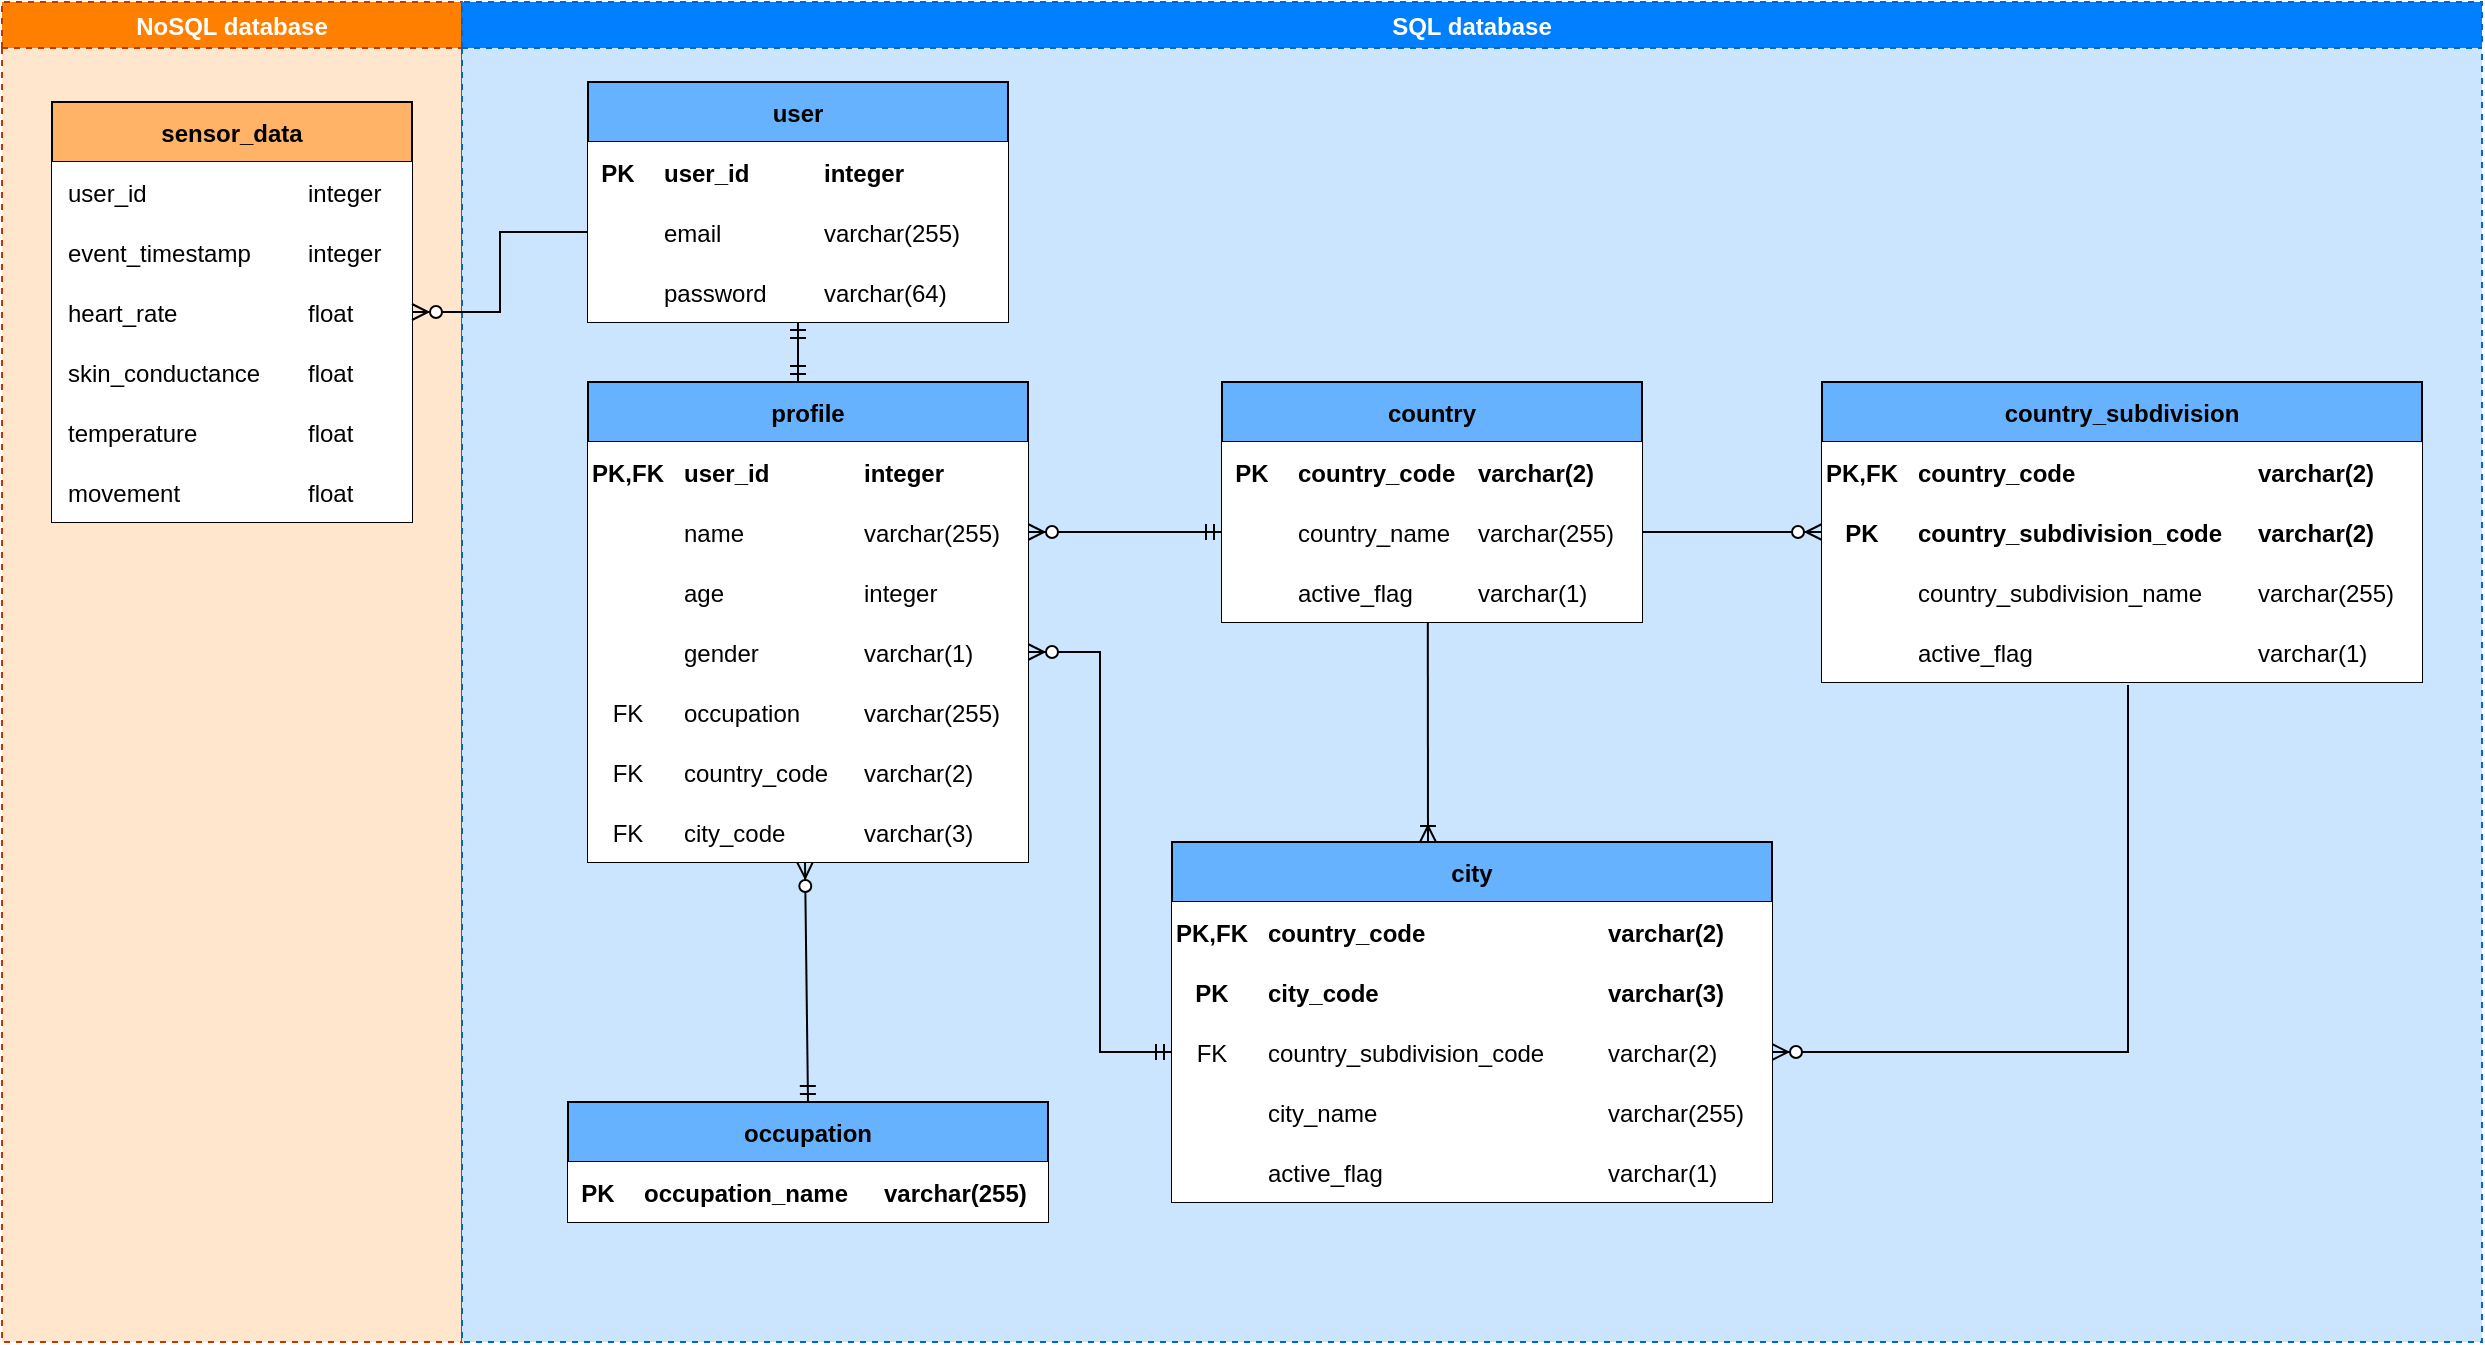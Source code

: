 <mxfile version="15.8.7" type="gitlab">
  <diagram name="Page-1" id="52a04d89-c75d-2922-d76d-85b35f80e030">
    <mxGraphModel dx="1422" dy="794" grid="1" gridSize="10" guides="1" tooltips="1" connect="1" arrows="1" fold="1" page="1" pageScale="1" pageWidth="850" pageHeight="1100" background="none" math="0" shadow="0">
      <root>
        <mxCell id="0" />
        <mxCell id="1" parent="0" />
        <mxCell id="zCF4mZbvVpgICroJBNLq-11" value="NoSQL database" style="swimlane;dashed=1;fillColor=#FF8000;strokeColor=#C73500;fontColor=#FFFFFF;swimlaneFillColor=#FFE6CC;" parent="1" vertex="1">
          <mxGeometry y="140" width="230" height="670" as="geometry" />
        </mxCell>
        <mxCell id="HrSP6_d24kt28pVaKXz0-119" value="sensor_data" style="shape=table;startSize=30;container=1;collapsible=1;childLayout=tableLayout;fixedRows=1;rowLines=0;fontStyle=1;align=center;resizeLast=1;fillColor=#FFB366;" parent="zCF4mZbvVpgICroJBNLq-11" vertex="1">
          <mxGeometry x="25" y="50" width="180" height="210" as="geometry" />
        </mxCell>
        <mxCell id="HrSP6_d24kt28pVaKXz0-144" style="shape=partialRectangle;collapsible=0;dropTarget=0;pointerEvents=0;fillColor=none;top=0;left=0;bottom=0;right=0;points=[[0,0.5],[1,0.5]];portConstraint=eastwest;" parent="HrSP6_d24kt28pVaKXz0-119" vertex="1">
          <mxGeometry y="30" width="180" height="30" as="geometry" />
        </mxCell>
        <mxCell id="HrSP6_d24kt28pVaKXz0-145" value="user_id" style="shape=partialRectangle;connectable=0;fillColor=default;top=0;left=0;bottom=0;right=0;align=left;spacingLeft=6;overflow=hidden;" parent="HrSP6_d24kt28pVaKXz0-144" vertex="1">
          <mxGeometry width="120" height="30" as="geometry">
            <mxRectangle width="120" height="30" as="alternateBounds" />
          </mxGeometry>
        </mxCell>
        <mxCell id="HrSP6_d24kt28pVaKXz0-146" value="integer" style="shape=partialRectangle;connectable=0;fillColor=default;top=0;left=0;bottom=0;right=0;align=left;spacingLeft=6;overflow=hidden;" parent="HrSP6_d24kt28pVaKXz0-144" vertex="1">
          <mxGeometry x="120" width="60" height="30" as="geometry">
            <mxRectangle width="60" height="30" as="alternateBounds" />
          </mxGeometry>
        </mxCell>
        <mxCell id="HrSP6_d24kt28pVaKXz0-124" value="" style="shape=partialRectangle;collapsible=0;dropTarget=0;pointerEvents=0;fillColor=none;top=0;left=0;bottom=0;right=0;points=[[0,0.5],[1,0.5]];portConstraint=eastwest;" parent="HrSP6_d24kt28pVaKXz0-119" vertex="1">
          <mxGeometry y="60" width="180" height="30" as="geometry" />
        </mxCell>
        <mxCell id="HrSP6_d24kt28pVaKXz0-126" value="event_timestamp" style="shape=partialRectangle;connectable=0;fillColor=default;top=0;left=0;bottom=0;right=0;align=left;spacingLeft=6;overflow=hidden;" parent="HrSP6_d24kt28pVaKXz0-124" vertex="1">
          <mxGeometry width="120" height="30" as="geometry">
            <mxRectangle width="120" height="30" as="alternateBounds" />
          </mxGeometry>
        </mxCell>
        <mxCell id="HrSP6_d24kt28pVaKXz0-127" value="integer" style="shape=partialRectangle;connectable=0;fillColor=default;top=0;left=0;bottom=0;right=0;align=left;spacingLeft=6;overflow=hidden;" parent="HrSP6_d24kt28pVaKXz0-124" vertex="1">
          <mxGeometry x="120" width="60" height="30" as="geometry">
            <mxRectangle width="60" height="30" as="alternateBounds" />
          </mxGeometry>
        </mxCell>
        <mxCell id="HrSP6_d24kt28pVaKXz0-128" value="" style="shape=partialRectangle;collapsible=0;dropTarget=0;pointerEvents=0;fillColor=none;top=0;left=0;bottom=0;right=0;points=[[0,0.5],[1,0.5]];portConstraint=eastwest;" parent="HrSP6_d24kt28pVaKXz0-119" vertex="1">
          <mxGeometry y="90" width="180" height="30" as="geometry" />
        </mxCell>
        <mxCell id="HrSP6_d24kt28pVaKXz0-130" value="heart_rate" style="shape=partialRectangle;connectable=0;fillColor=default;top=0;left=0;bottom=0;right=0;align=left;spacingLeft=6;overflow=hidden;" parent="HrSP6_d24kt28pVaKXz0-128" vertex="1">
          <mxGeometry width="120" height="30" as="geometry">
            <mxRectangle width="120" height="30" as="alternateBounds" />
          </mxGeometry>
        </mxCell>
        <mxCell id="HrSP6_d24kt28pVaKXz0-131" value="float" style="shape=partialRectangle;connectable=0;fillColor=default;top=0;left=0;bottom=0;right=0;align=left;spacingLeft=6;overflow=hidden;" parent="HrSP6_d24kt28pVaKXz0-128" vertex="1">
          <mxGeometry x="120" width="60" height="30" as="geometry">
            <mxRectangle width="60" height="30" as="alternateBounds" />
          </mxGeometry>
        </mxCell>
        <mxCell id="HrSP6_d24kt28pVaKXz0-141" style="shape=partialRectangle;collapsible=0;dropTarget=0;pointerEvents=0;fillColor=none;top=0;left=0;bottom=0;right=0;points=[[0,0.5],[1,0.5]];portConstraint=eastwest;" parent="HrSP6_d24kt28pVaKXz0-119" vertex="1">
          <mxGeometry y="120" width="180" height="30" as="geometry" />
        </mxCell>
        <mxCell id="HrSP6_d24kt28pVaKXz0-142" value="skin_conductance" style="shape=partialRectangle;connectable=0;fillColor=default;top=0;left=0;bottom=0;right=0;align=left;spacingLeft=6;overflow=hidden;" parent="HrSP6_d24kt28pVaKXz0-141" vertex="1">
          <mxGeometry width="120" height="30" as="geometry">
            <mxRectangle width="120" height="30" as="alternateBounds" />
          </mxGeometry>
        </mxCell>
        <mxCell id="HrSP6_d24kt28pVaKXz0-143" value="float" style="shape=partialRectangle;connectable=0;fillColor=default;top=0;left=0;bottom=0;right=0;align=left;spacingLeft=6;overflow=hidden;" parent="HrSP6_d24kt28pVaKXz0-141" vertex="1">
          <mxGeometry x="120" width="60" height="30" as="geometry">
            <mxRectangle width="60" height="30" as="alternateBounds" />
          </mxGeometry>
        </mxCell>
        <mxCell id="HrSP6_d24kt28pVaKXz0-138" style="shape=partialRectangle;collapsible=0;dropTarget=0;pointerEvents=0;fillColor=none;top=0;left=0;bottom=0;right=0;points=[[0,0.5],[1,0.5]];portConstraint=eastwest;" parent="HrSP6_d24kt28pVaKXz0-119" vertex="1">
          <mxGeometry y="150" width="180" height="30" as="geometry" />
        </mxCell>
        <mxCell id="HrSP6_d24kt28pVaKXz0-139" value="temperature" style="shape=partialRectangle;connectable=0;fillColor=default;top=0;left=0;bottom=0;right=0;align=left;spacingLeft=6;overflow=hidden;" parent="HrSP6_d24kt28pVaKXz0-138" vertex="1">
          <mxGeometry width="120" height="30" as="geometry">
            <mxRectangle width="120" height="30" as="alternateBounds" />
          </mxGeometry>
        </mxCell>
        <mxCell id="HrSP6_d24kt28pVaKXz0-140" value="float" style="shape=partialRectangle;connectable=0;fillColor=default;top=0;left=0;bottom=0;right=0;align=left;spacingLeft=6;overflow=hidden;" parent="HrSP6_d24kt28pVaKXz0-138" vertex="1">
          <mxGeometry x="120" width="60" height="30" as="geometry">
            <mxRectangle width="60" height="30" as="alternateBounds" />
          </mxGeometry>
        </mxCell>
        <mxCell id="HrSP6_d24kt28pVaKXz0-135" style="shape=partialRectangle;collapsible=0;dropTarget=0;pointerEvents=0;fillColor=none;top=0;left=0;bottom=0;right=0;points=[[0,0.5],[1,0.5]];portConstraint=eastwest;" parent="HrSP6_d24kt28pVaKXz0-119" vertex="1">
          <mxGeometry y="180" width="180" height="30" as="geometry" />
        </mxCell>
        <mxCell id="HrSP6_d24kt28pVaKXz0-136" value="movement" style="shape=partialRectangle;connectable=0;fillColor=default;top=0;left=0;bottom=0;right=0;align=left;spacingLeft=6;overflow=hidden;" parent="HrSP6_d24kt28pVaKXz0-135" vertex="1">
          <mxGeometry width="120" height="30" as="geometry">
            <mxRectangle width="120" height="30" as="alternateBounds" />
          </mxGeometry>
        </mxCell>
        <mxCell id="HrSP6_d24kt28pVaKXz0-137" value="float" style="shape=partialRectangle;connectable=0;fillColor=default;top=0;left=0;bottom=0;right=0;align=left;spacingLeft=6;overflow=hidden;" parent="HrSP6_d24kt28pVaKXz0-135" vertex="1">
          <mxGeometry x="120" width="60" height="30" as="geometry">
            <mxRectangle width="60" height="30" as="alternateBounds" />
          </mxGeometry>
        </mxCell>
        <mxCell id="zCF4mZbvVpgICroJBNLq-12" value="SQL database" style="swimlane;dashed=1;fillColor=#007FFF;fontColor=#ffffff;strokeColor=#0066CC;swimlaneFillColor=#CCE5FF;" parent="1" vertex="1">
          <mxGeometry x="230" y="140" width="1010" height="670" as="geometry" />
        </mxCell>
        <mxCell id="zCF4mZbvVpgICroJBNLq-23" value="está em" style="text;html=1;strokeColor=none;fillColor=none;align=center;verticalAlign=middle;whiteSpace=wrap;rounded=0;" parent="zCF4mZbvVpgICroJBNLq-12" vertex="1">
          <mxGeometry x="198" y="204" width="60" height="30" as="geometry" />
        </mxCell>
        <mxCell id="o_x0VkYriimlhZ0wNBBL-13" value="" style="fontSize=12;html=1;endArrow=ERoneToMany;rounded=0;exitX=0.49;exitY=1;exitDx=0;exitDy=0;exitPerimeter=0;" parent="zCF4mZbvVpgICroJBNLq-12" source="HrSP6_d24kt28pVaKXz0-64" edge="1">
          <mxGeometry width="100" height="100" relative="1" as="geometry">
            <mxPoint x="460" y="297.5" as="sourcePoint" />
            <mxPoint x="483" y="420" as="targetPoint" />
          </mxGeometry>
        </mxCell>
        <mxCell id="o_x0VkYriimlhZ0wNBBL-14" value="" style="fontSize=12;html=1;endArrow=ERzeroToMany;endFill=1;rounded=0;exitX=1;exitY=0.5;exitDx=0;exitDy=0;entryX=0;entryY=0.5;entryDx=0;entryDy=0;" parent="zCF4mZbvVpgICroJBNLq-12" source="HrSP6_d24kt28pVaKXz0-60" target="HrSP6_d24kt28pVaKXz0-81" edge="1">
          <mxGeometry width="100" height="100" relative="1" as="geometry">
            <mxPoint x="550" y="265" as="sourcePoint" />
            <mxPoint x="640" y="265" as="targetPoint" />
          </mxGeometry>
        </mxCell>
        <mxCell id="o_x0VkYriimlhZ0wNBBL-16" value="" style="edgeStyle=entityRelationEdgeStyle;fontSize=12;html=1;endArrow=ERzeroToMany;startArrow=ERmandOne;rounded=0;entryX=1;entryY=0.5;entryDx=0;entryDy=0;exitX=0;exitY=0.5;exitDx=0;exitDy=0;" parent="zCF4mZbvVpgICroJBNLq-12" source="HrSP6_d24kt28pVaKXz0-60" target="HrSP6_d24kt28pVaKXz0-31" edge="1">
          <mxGeometry width="100" height="100" relative="1" as="geometry">
            <mxPoint x="370" y="265" as="sourcePoint" />
            <mxPoint x="258" y="265" as="targetPoint" />
          </mxGeometry>
        </mxCell>
        <mxCell id="o_x0VkYriimlhZ0wNBBL-17" value="" style="edgeStyle=orthogonalEdgeStyle;fontSize=12;html=1;endArrow=ERzeroToMany;startArrow=ERmandOne;rounded=0;entryX=1;entryY=0.5;entryDx=0;entryDy=0;exitX=0;exitY=0.5;exitDx=0;exitDy=0;" parent="zCF4mZbvVpgICroJBNLq-12" source="HrSP6_d24kt28pVaKXz0-94" target="HrSP6_d24kt28pVaKXz0-39" edge="1">
          <mxGeometry width="100" height="100" relative="1" as="geometry">
            <mxPoint x="370" y="431.25" as="sourcePoint" />
            <mxPoint x="258" y="302.5" as="targetPoint" />
          </mxGeometry>
        </mxCell>
        <mxCell id="o_x0VkYriimlhZ0wNBBL-18" value="" style="fontSize=12;html=1;endArrow=ERzeroToMany;startArrow=ERmandOne;rounded=0;exitX=0.5;exitY=0;exitDx=0;exitDy=0;" parent="zCF4mZbvVpgICroJBNLq-12" source="HrSP6_d24kt28pVaKXz0-106" edge="1">
          <mxGeometry width="100" height="100" relative="1" as="geometry">
            <mxPoint x="174.5" y="540" as="sourcePoint" />
            <mxPoint x="171.5" y="430" as="targetPoint" />
          </mxGeometry>
        </mxCell>
        <mxCell id="o_x0VkYriimlhZ0wNBBL-19" value="" style="fontSize=12;html=1;endArrow=ERmandOne;startArrow=ERmandOne;rounded=0;entryX=0.5;entryY=1;entryDx=0;entryDy=0;exitX=0.5;exitY=0;exitDx=0;exitDy=0;" parent="zCF4mZbvVpgICroJBNLq-12" target="HrSP6_d24kt28pVaKXz0-9" edge="1">
          <mxGeometry width="100" height="100" relative="1" as="geometry">
            <mxPoint x="168" y="190" as="sourcePoint" />
            <mxPoint x="168" y="140" as="targetPoint" />
          </mxGeometry>
        </mxCell>
        <mxCell id="o_x0VkYriimlhZ0wNBBL-21" value="" style="edgeStyle=orthogonalEdgeStyle;fontSize=12;html=1;endArrow=ERzeroToMany;endFill=1;rounded=0;exitX=0.51;exitY=1.05;exitDx=0;exitDy=0;exitPerimeter=0;entryX=1;entryY=0.5;entryDx=0;entryDy=0;" parent="zCF4mZbvVpgICroJBNLq-12" source="HrSP6_d24kt28pVaKXz0-77" target="HrSP6_d24kt28pVaKXz0-94" edge="1">
          <mxGeometry width="100" height="100" relative="1" as="geometry">
            <mxPoint x="730" y="305" as="sourcePoint" />
            <mxPoint x="700" y="610" as="targetPoint" />
            <Array as="points">
              <mxPoint x="833" y="525" />
            </Array>
          </mxGeometry>
        </mxCell>
        <mxCell id="HrSP6_d24kt28pVaKXz0-9" value="user" style="shape=table;startSize=30;container=1;collapsible=1;childLayout=tableLayout;fixedRows=1;rowLines=0;fontStyle=1;align=center;resizeLast=1;fillColor=#66B2FF;" parent="zCF4mZbvVpgICroJBNLq-12" vertex="1">
          <mxGeometry x="63" y="40" width="210" height="120" as="geometry" />
        </mxCell>
        <mxCell id="HrSP6_d24kt28pVaKXz0-10" value="" style="shape=partialRectangle;collapsible=0;dropTarget=0;pointerEvents=0;fillColor=none;top=0;left=0;bottom=1;right=0;points=[[0,0.5],[1,0.5]];portConstraint=eastwest;" parent="HrSP6_d24kt28pVaKXz0-9" vertex="1">
          <mxGeometry y="30" width="210" height="30" as="geometry" />
        </mxCell>
        <mxCell id="HrSP6_d24kt28pVaKXz0-11" value="PK" style="shape=partialRectangle;connectable=0;fillColor=default;top=0;left=0;bottom=0;right=0;fontStyle=1;overflow=hidden;" parent="HrSP6_d24kt28pVaKXz0-10" vertex="1">
          <mxGeometry width="30" height="30" as="geometry">
            <mxRectangle width="30" height="30" as="alternateBounds" />
          </mxGeometry>
        </mxCell>
        <mxCell id="HrSP6_d24kt28pVaKXz0-12" value="user_id" style="shape=partialRectangle;connectable=0;fillColor=default;top=0;left=0;bottom=0;right=0;align=left;spacingLeft=6;fontStyle=1;overflow=hidden;" parent="HrSP6_d24kt28pVaKXz0-10" vertex="1">
          <mxGeometry x="30" width="80" height="30" as="geometry">
            <mxRectangle width="80" height="30" as="alternateBounds" />
          </mxGeometry>
        </mxCell>
        <mxCell id="HrSP6_d24kt28pVaKXz0-22" value="integer" style="shape=partialRectangle;connectable=0;fillColor=default;top=0;left=0;bottom=0;right=0;align=left;spacingLeft=6;fontStyle=1;overflow=hidden;" parent="HrSP6_d24kt28pVaKXz0-10" vertex="1">
          <mxGeometry x="110" width="100" height="30" as="geometry">
            <mxRectangle width="100" height="30" as="alternateBounds" />
          </mxGeometry>
        </mxCell>
        <mxCell id="HrSP6_d24kt28pVaKXz0-13" value="" style="shape=partialRectangle;collapsible=0;dropTarget=0;pointerEvents=0;fillColor=none;top=0;left=0;bottom=0;right=0;points=[[0,0.5],[1,0.5]];portConstraint=eastwest;" parent="HrSP6_d24kt28pVaKXz0-9" vertex="1">
          <mxGeometry y="60" width="210" height="30" as="geometry" />
        </mxCell>
        <mxCell id="HrSP6_d24kt28pVaKXz0-14" value="" style="shape=partialRectangle;connectable=0;fillColor=default;top=0;left=0;bottom=0;right=0;editable=1;overflow=hidden;" parent="HrSP6_d24kt28pVaKXz0-13" vertex="1">
          <mxGeometry width="30" height="30" as="geometry">
            <mxRectangle width="30" height="30" as="alternateBounds" />
          </mxGeometry>
        </mxCell>
        <mxCell id="HrSP6_d24kt28pVaKXz0-15" value="email" style="shape=partialRectangle;connectable=0;fillColor=default;top=0;left=0;bottom=0;right=0;align=left;spacingLeft=6;overflow=hidden;" parent="HrSP6_d24kt28pVaKXz0-13" vertex="1">
          <mxGeometry x="30" width="80" height="30" as="geometry">
            <mxRectangle width="80" height="30" as="alternateBounds" />
          </mxGeometry>
        </mxCell>
        <mxCell id="HrSP6_d24kt28pVaKXz0-23" value="varchar(255)" style="shape=partialRectangle;connectable=0;fillColor=default;top=0;left=0;bottom=0;right=0;align=left;spacingLeft=6;overflow=hidden;" parent="HrSP6_d24kt28pVaKXz0-13" vertex="1">
          <mxGeometry x="110" width="100" height="30" as="geometry">
            <mxRectangle width="100" height="30" as="alternateBounds" />
          </mxGeometry>
        </mxCell>
        <mxCell id="HrSP6_d24kt28pVaKXz0-16" value="" style="shape=partialRectangle;collapsible=0;dropTarget=0;pointerEvents=0;fillColor=none;top=0;left=0;bottom=0;right=0;points=[[0,0.5],[1,0.5]];portConstraint=eastwest;" parent="HrSP6_d24kt28pVaKXz0-9" vertex="1">
          <mxGeometry y="90" width="210" height="30" as="geometry" />
        </mxCell>
        <mxCell id="HrSP6_d24kt28pVaKXz0-17" value="" style="shape=partialRectangle;connectable=0;fillColor=default;top=0;left=0;bottom=0;right=0;editable=1;overflow=hidden;" parent="HrSP6_d24kt28pVaKXz0-16" vertex="1">
          <mxGeometry width="30" height="30" as="geometry">
            <mxRectangle width="30" height="30" as="alternateBounds" />
          </mxGeometry>
        </mxCell>
        <mxCell id="HrSP6_d24kt28pVaKXz0-18" value="password" style="shape=partialRectangle;connectable=0;fillColor=default;top=0;left=0;bottom=0;right=0;align=left;spacingLeft=6;overflow=hidden;" parent="HrSP6_d24kt28pVaKXz0-16" vertex="1">
          <mxGeometry x="30" width="80" height="30" as="geometry">
            <mxRectangle width="80" height="30" as="alternateBounds" />
          </mxGeometry>
        </mxCell>
        <mxCell id="HrSP6_d24kt28pVaKXz0-24" value="varchar(64)" style="shape=partialRectangle;connectable=0;fillColor=default;top=0;left=0;bottom=0;right=0;align=left;spacingLeft=6;overflow=hidden;" parent="HrSP6_d24kt28pVaKXz0-16" vertex="1">
          <mxGeometry x="110" width="100" height="30" as="geometry">
            <mxRectangle width="100" height="30" as="alternateBounds" />
          </mxGeometry>
        </mxCell>
        <mxCell id="HrSP6_d24kt28pVaKXz0-26" value="profile" style="shape=table;startSize=30;container=1;collapsible=1;childLayout=tableLayout;fixedRows=1;rowLines=0;fontStyle=1;align=center;resizeLast=1;fillColor=#66B2FF;" parent="zCF4mZbvVpgICroJBNLq-12" vertex="1">
          <mxGeometry x="63" y="190" width="220" height="240" as="geometry" />
        </mxCell>
        <mxCell id="HrSP6_d24kt28pVaKXz0-27" value="" style="shape=partialRectangle;collapsible=0;dropTarget=0;pointerEvents=0;fillColor=none;top=0;left=0;bottom=1;right=0;points=[[0,0.5],[1,0.5]];portConstraint=eastwest;" parent="HrSP6_d24kt28pVaKXz0-26" vertex="1">
          <mxGeometry y="30" width="220" height="30" as="geometry" />
        </mxCell>
        <mxCell id="HrSP6_d24kt28pVaKXz0-28" value="PK,FK" style="shape=partialRectangle;connectable=0;fillColor=default;top=0;left=0;bottom=0;right=0;fontStyle=1;overflow=hidden;" parent="HrSP6_d24kt28pVaKXz0-27" vertex="1">
          <mxGeometry width="40" height="30" as="geometry">
            <mxRectangle width="40" height="30" as="alternateBounds" />
          </mxGeometry>
        </mxCell>
        <mxCell id="HrSP6_d24kt28pVaKXz0-29" value="user_id" style="shape=partialRectangle;connectable=0;fillColor=default;top=0;left=0;bottom=0;right=0;align=left;spacingLeft=6;fontStyle=1;overflow=hidden;" parent="HrSP6_d24kt28pVaKXz0-27" vertex="1">
          <mxGeometry x="40" width="90" height="30" as="geometry">
            <mxRectangle width="90" height="30" as="alternateBounds" />
          </mxGeometry>
        </mxCell>
        <mxCell id="HrSP6_d24kt28pVaKXz0-30" value="integer" style="shape=partialRectangle;connectable=0;fillColor=default;top=0;left=0;bottom=0;right=0;align=left;spacingLeft=6;fontStyle=1;overflow=hidden;" parent="HrSP6_d24kt28pVaKXz0-27" vertex="1">
          <mxGeometry x="130" width="90" height="30" as="geometry">
            <mxRectangle width="90" height="30" as="alternateBounds" />
          </mxGeometry>
        </mxCell>
        <mxCell id="HrSP6_d24kt28pVaKXz0-31" value="" style="shape=partialRectangle;collapsible=0;dropTarget=0;pointerEvents=0;fillColor=none;top=0;left=0;bottom=0;right=0;points=[[0,0.5],[1,0.5]];portConstraint=eastwest;" parent="HrSP6_d24kt28pVaKXz0-26" vertex="1">
          <mxGeometry y="60" width="220" height="30" as="geometry" />
        </mxCell>
        <mxCell id="HrSP6_d24kt28pVaKXz0-32" value="" style="shape=partialRectangle;connectable=0;fillColor=default;top=0;left=0;bottom=0;right=0;editable=1;overflow=hidden;" parent="HrSP6_d24kt28pVaKXz0-31" vertex="1">
          <mxGeometry width="40" height="30" as="geometry">
            <mxRectangle width="40" height="30" as="alternateBounds" />
          </mxGeometry>
        </mxCell>
        <mxCell id="HrSP6_d24kt28pVaKXz0-33" value="name" style="shape=partialRectangle;connectable=0;fillColor=default;top=0;left=0;bottom=0;right=0;align=left;spacingLeft=6;overflow=hidden;" parent="HrSP6_d24kt28pVaKXz0-31" vertex="1">
          <mxGeometry x="40" width="90" height="30" as="geometry">
            <mxRectangle width="90" height="30" as="alternateBounds" />
          </mxGeometry>
        </mxCell>
        <mxCell id="HrSP6_d24kt28pVaKXz0-34" value="varchar(255)" style="shape=partialRectangle;connectable=0;fillColor=default;top=0;left=0;bottom=0;right=0;align=left;spacingLeft=6;overflow=hidden;" parent="HrSP6_d24kt28pVaKXz0-31" vertex="1">
          <mxGeometry x="130" width="90" height="30" as="geometry">
            <mxRectangle width="90" height="30" as="alternateBounds" />
          </mxGeometry>
        </mxCell>
        <mxCell id="HrSP6_d24kt28pVaKXz0-35" value="" style="shape=partialRectangle;collapsible=0;dropTarget=0;pointerEvents=0;fillColor=none;top=0;left=0;bottom=0;right=0;points=[[0,0.5],[1,0.5]];portConstraint=eastwest;" parent="HrSP6_d24kt28pVaKXz0-26" vertex="1">
          <mxGeometry y="90" width="220" height="30" as="geometry" />
        </mxCell>
        <mxCell id="HrSP6_d24kt28pVaKXz0-36" value="" style="shape=partialRectangle;connectable=0;fillColor=default;top=0;left=0;bottom=0;right=0;editable=1;overflow=hidden;" parent="HrSP6_d24kt28pVaKXz0-35" vertex="1">
          <mxGeometry width="40" height="30" as="geometry">
            <mxRectangle width="40" height="30" as="alternateBounds" />
          </mxGeometry>
        </mxCell>
        <mxCell id="HrSP6_d24kt28pVaKXz0-37" value="age" style="shape=partialRectangle;connectable=0;fillColor=default;top=0;left=0;bottom=0;right=0;align=left;spacingLeft=6;overflow=hidden;" parent="HrSP6_d24kt28pVaKXz0-35" vertex="1">
          <mxGeometry x="40" width="90" height="30" as="geometry">
            <mxRectangle width="90" height="30" as="alternateBounds" />
          </mxGeometry>
        </mxCell>
        <mxCell id="HrSP6_d24kt28pVaKXz0-38" value="integer" style="shape=partialRectangle;connectable=0;fillColor=default;top=0;left=0;bottom=0;right=0;align=left;spacingLeft=6;overflow=hidden;" parent="HrSP6_d24kt28pVaKXz0-35" vertex="1">
          <mxGeometry x="130" width="90" height="30" as="geometry">
            <mxRectangle width="90" height="30" as="alternateBounds" />
          </mxGeometry>
        </mxCell>
        <mxCell id="HrSP6_d24kt28pVaKXz0-39" style="shape=partialRectangle;collapsible=0;dropTarget=0;pointerEvents=0;fillColor=none;top=0;left=0;bottom=0;right=0;points=[[0,0.5],[1,0.5]];portConstraint=eastwest;" parent="HrSP6_d24kt28pVaKXz0-26" vertex="1">
          <mxGeometry y="120" width="220" height="30" as="geometry" />
        </mxCell>
        <mxCell id="HrSP6_d24kt28pVaKXz0-40" value="" style="shape=partialRectangle;connectable=0;fillColor=default;top=0;left=0;bottom=0;right=0;editable=1;overflow=hidden;" parent="HrSP6_d24kt28pVaKXz0-39" vertex="1">
          <mxGeometry width="40" height="30" as="geometry">
            <mxRectangle width="40" height="30" as="alternateBounds" />
          </mxGeometry>
        </mxCell>
        <mxCell id="HrSP6_d24kt28pVaKXz0-41" value="gender" style="shape=partialRectangle;connectable=0;fillColor=default;top=0;left=0;bottom=0;right=0;align=left;spacingLeft=6;overflow=hidden;" parent="HrSP6_d24kt28pVaKXz0-39" vertex="1">
          <mxGeometry x="40" width="90" height="30" as="geometry">
            <mxRectangle width="90" height="30" as="alternateBounds" />
          </mxGeometry>
        </mxCell>
        <mxCell id="HrSP6_d24kt28pVaKXz0-42" value="varchar(1)" style="shape=partialRectangle;connectable=0;fillColor=default;top=0;left=0;bottom=0;right=0;align=left;spacingLeft=6;overflow=hidden;" parent="HrSP6_d24kt28pVaKXz0-39" vertex="1">
          <mxGeometry x="130" width="90" height="30" as="geometry">
            <mxRectangle width="90" height="30" as="alternateBounds" />
          </mxGeometry>
        </mxCell>
        <mxCell id="HrSP6_d24kt28pVaKXz0-43" style="shape=partialRectangle;collapsible=0;dropTarget=0;pointerEvents=0;fillColor=none;top=0;left=0;bottom=0;right=0;points=[[0,0.5],[1,0.5]];portConstraint=eastwest;" parent="HrSP6_d24kt28pVaKXz0-26" vertex="1">
          <mxGeometry y="150" width="220" height="30" as="geometry" />
        </mxCell>
        <mxCell id="HrSP6_d24kt28pVaKXz0-44" value="FK" style="shape=partialRectangle;connectable=0;fillColor=default;top=0;left=0;bottom=0;right=0;editable=1;overflow=hidden;" parent="HrSP6_d24kt28pVaKXz0-43" vertex="1">
          <mxGeometry width="40" height="30" as="geometry">
            <mxRectangle width="40" height="30" as="alternateBounds" />
          </mxGeometry>
        </mxCell>
        <mxCell id="HrSP6_d24kt28pVaKXz0-45" value="occupation    " style="shape=partialRectangle;connectable=0;fillColor=default;top=0;left=0;bottom=0;right=0;align=left;spacingLeft=6;overflow=hidden;" parent="HrSP6_d24kt28pVaKXz0-43" vertex="1">
          <mxGeometry x="40" width="90" height="30" as="geometry">
            <mxRectangle width="90" height="30" as="alternateBounds" />
          </mxGeometry>
        </mxCell>
        <mxCell id="HrSP6_d24kt28pVaKXz0-46" value="varchar(255)" style="shape=partialRectangle;connectable=0;fillColor=default;top=0;left=0;bottom=0;right=0;align=left;spacingLeft=6;overflow=hidden;" parent="HrSP6_d24kt28pVaKXz0-43" vertex="1">
          <mxGeometry x="130" width="90" height="30" as="geometry">
            <mxRectangle width="90" height="30" as="alternateBounds" />
          </mxGeometry>
        </mxCell>
        <mxCell id="HrSP6_d24kt28pVaKXz0-47" style="shape=partialRectangle;collapsible=0;dropTarget=0;pointerEvents=0;fillColor=none;top=0;left=0;bottom=0;right=0;points=[[0,0.5],[1,0.5]];portConstraint=eastwest;" parent="HrSP6_d24kt28pVaKXz0-26" vertex="1">
          <mxGeometry y="180" width="220" height="30" as="geometry" />
        </mxCell>
        <mxCell id="HrSP6_d24kt28pVaKXz0-48" value="FK" style="shape=partialRectangle;connectable=0;fillColor=default;top=0;left=0;bottom=0;right=0;editable=1;overflow=hidden;" parent="HrSP6_d24kt28pVaKXz0-47" vertex="1">
          <mxGeometry width="40" height="30" as="geometry">
            <mxRectangle width="40" height="30" as="alternateBounds" />
          </mxGeometry>
        </mxCell>
        <mxCell id="HrSP6_d24kt28pVaKXz0-49" value="country_code" style="shape=partialRectangle;connectable=0;fillColor=default;top=0;left=0;bottom=0;right=0;align=left;spacingLeft=6;overflow=hidden;" parent="HrSP6_d24kt28pVaKXz0-47" vertex="1">
          <mxGeometry x="40" width="90" height="30" as="geometry">
            <mxRectangle width="90" height="30" as="alternateBounds" />
          </mxGeometry>
        </mxCell>
        <mxCell id="HrSP6_d24kt28pVaKXz0-50" value="varchar(2)" style="shape=partialRectangle;connectable=0;fillColor=default;top=0;left=0;bottom=0;right=0;align=left;spacingLeft=6;overflow=hidden;" parent="HrSP6_d24kt28pVaKXz0-47" vertex="1">
          <mxGeometry x="130" width="90" height="30" as="geometry">
            <mxRectangle width="90" height="30" as="alternateBounds" />
          </mxGeometry>
        </mxCell>
        <mxCell id="HrSP6_d24kt28pVaKXz0-51" style="shape=partialRectangle;collapsible=0;dropTarget=0;pointerEvents=0;fillColor=none;top=0;left=0;bottom=0;right=0;points=[[0,0.5],[1,0.5]];portConstraint=eastwest;" parent="HrSP6_d24kt28pVaKXz0-26" vertex="1">
          <mxGeometry y="210" width="220" height="30" as="geometry" />
        </mxCell>
        <mxCell id="HrSP6_d24kt28pVaKXz0-52" value="FK" style="shape=partialRectangle;connectable=0;fillColor=default;top=0;left=0;bottom=0;right=0;editable=1;overflow=hidden;" parent="HrSP6_d24kt28pVaKXz0-51" vertex="1">
          <mxGeometry width="40" height="30" as="geometry">
            <mxRectangle width="40" height="30" as="alternateBounds" />
          </mxGeometry>
        </mxCell>
        <mxCell id="HrSP6_d24kt28pVaKXz0-53" value="city_code" style="shape=partialRectangle;connectable=0;fillColor=default;top=0;left=0;bottom=0;right=0;align=left;spacingLeft=6;overflow=hidden;" parent="HrSP6_d24kt28pVaKXz0-51" vertex="1">
          <mxGeometry x="40" width="90" height="30" as="geometry">
            <mxRectangle width="90" height="30" as="alternateBounds" />
          </mxGeometry>
        </mxCell>
        <mxCell id="HrSP6_d24kt28pVaKXz0-54" value="varchar(3)" style="shape=partialRectangle;connectable=0;fillColor=default;top=0;left=0;bottom=0;right=0;align=left;spacingLeft=6;overflow=hidden;" parent="HrSP6_d24kt28pVaKXz0-51" vertex="1">
          <mxGeometry x="130" width="90" height="30" as="geometry">
            <mxRectangle width="90" height="30" as="alternateBounds" />
          </mxGeometry>
        </mxCell>
        <mxCell id="HrSP6_d24kt28pVaKXz0-55" value="country" style="shape=table;startSize=30;container=1;collapsible=1;childLayout=tableLayout;fixedRows=1;rowLines=0;fontStyle=1;align=center;resizeLast=1;fillColor=#66B2FF;" parent="zCF4mZbvVpgICroJBNLq-12" vertex="1">
          <mxGeometry x="380" y="190" width="210" height="120" as="geometry" />
        </mxCell>
        <mxCell id="HrSP6_d24kt28pVaKXz0-56" value="" style="shape=partialRectangle;collapsible=0;dropTarget=0;pointerEvents=0;fillColor=none;top=0;left=0;bottom=1;right=0;points=[[0,0.5],[1,0.5]];portConstraint=eastwest;" parent="HrSP6_d24kt28pVaKXz0-55" vertex="1">
          <mxGeometry y="30" width="210" height="30" as="geometry" />
        </mxCell>
        <mxCell id="HrSP6_d24kt28pVaKXz0-57" value="PK" style="shape=partialRectangle;connectable=0;fillColor=default;top=0;left=0;bottom=0;right=0;fontStyle=1;overflow=hidden;" parent="HrSP6_d24kt28pVaKXz0-56" vertex="1">
          <mxGeometry width="30" height="30" as="geometry">
            <mxRectangle width="30" height="30" as="alternateBounds" />
          </mxGeometry>
        </mxCell>
        <mxCell id="HrSP6_d24kt28pVaKXz0-58" value="country_code" style="shape=partialRectangle;connectable=0;fillColor=default;top=0;left=0;bottom=0;right=0;align=left;spacingLeft=6;fontStyle=1;overflow=hidden;" parent="HrSP6_d24kt28pVaKXz0-56" vertex="1">
          <mxGeometry x="30" width="90" height="30" as="geometry">
            <mxRectangle width="90" height="30" as="alternateBounds" />
          </mxGeometry>
        </mxCell>
        <mxCell id="HrSP6_d24kt28pVaKXz0-59" value="varchar(2)" style="shape=partialRectangle;connectable=0;fillColor=default;top=0;left=0;bottom=0;right=0;align=left;spacingLeft=6;fontStyle=1;overflow=hidden;" parent="HrSP6_d24kt28pVaKXz0-56" vertex="1">
          <mxGeometry x="120" width="90" height="30" as="geometry">
            <mxRectangle width="90" height="30" as="alternateBounds" />
          </mxGeometry>
        </mxCell>
        <mxCell id="HrSP6_d24kt28pVaKXz0-60" value="" style="shape=partialRectangle;collapsible=0;dropTarget=0;pointerEvents=0;fillColor=none;top=0;left=0;bottom=0;right=0;points=[[0,0.5],[1,0.5]];portConstraint=eastwest;" parent="HrSP6_d24kt28pVaKXz0-55" vertex="1">
          <mxGeometry y="60" width="210" height="30" as="geometry" />
        </mxCell>
        <mxCell id="HrSP6_d24kt28pVaKXz0-61" value="" style="shape=partialRectangle;connectable=0;fillColor=default;top=0;left=0;bottom=0;right=0;editable=1;overflow=hidden;" parent="HrSP6_d24kt28pVaKXz0-60" vertex="1">
          <mxGeometry width="30" height="30" as="geometry">
            <mxRectangle width="30" height="30" as="alternateBounds" />
          </mxGeometry>
        </mxCell>
        <mxCell id="HrSP6_d24kt28pVaKXz0-62" value="country_name" style="shape=partialRectangle;connectable=0;fillColor=default;top=0;left=0;bottom=0;right=0;align=left;spacingLeft=6;overflow=hidden;" parent="HrSP6_d24kt28pVaKXz0-60" vertex="1">
          <mxGeometry x="30" width="90" height="30" as="geometry">
            <mxRectangle width="90" height="30" as="alternateBounds" />
          </mxGeometry>
        </mxCell>
        <mxCell id="HrSP6_d24kt28pVaKXz0-63" value="varchar(255)" style="shape=partialRectangle;connectable=0;fillColor=default;top=0;left=0;bottom=0;right=0;align=left;spacingLeft=6;overflow=hidden;" parent="HrSP6_d24kt28pVaKXz0-60" vertex="1">
          <mxGeometry x="120" width="90" height="30" as="geometry">
            <mxRectangle width="90" height="30" as="alternateBounds" />
          </mxGeometry>
        </mxCell>
        <mxCell id="HrSP6_d24kt28pVaKXz0-64" value="" style="shape=partialRectangle;collapsible=0;dropTarget=0;pointerEvents=0;fillColor=none;top=0;left=0;bottom=0;right=0;points=[[0,0.5],[1,0.5]];portConstraint=eastwest;" parent="HrSP6_d24kt28pVaKXz0-55" vertex="1">
          <mxGeometry y="90" width="210" height="30" as="geometry" />
        </mxCell>
        <mxCell id="HrSP6_d24kt28pVaKXz0-65" value="" style="shape=partialRectangle;connectable=0;fillColor=default;top=0;left=0;bottom=0;right=0;editable=1;overflow=hidden;" parent="HrSP6_d24kt28pVaKXz0-64" vertex="1">
          <mxGeometry width="30" height="30" as="geometry">
            <mxRectangle width="30" height="30" as="alternateBounds" />
          </mxGeometry>
        </mxCell>
        <mxCell id="HrSP6_d24kt28pVaKXz0-66" value="active_flag" style="shape=partialRectangle;connectable=0;fillColor=default;top=0;left=0;bottom=0;right=0;align=left;spacingLeft=6;overflow=hidden;" parent="HrSP6_d24kt28pVaKXz0-64" vertex="1">
          <mxGeometry x="30" width="90" height="30" as="geometry">
            <mxRectangle width="90" height="30" as="alternateBounds" />
          </mxGeometry>
        </mxCell>
        <mxCell id="HrSP6_d24kt28pVaKXz0-67" value="varchar(1)" style="shape=partialRectangle;connectable=0;fillColor=default;top=0;left=0;bottom=0;right=0;align=left;spacingLeft=6;overflow=hidden;" parent="HrSP6_d24kt28pVaKXz0-64" vertex="1">
          <mxGeometry x="120" width="90" height="30" as="geometry">
            <mxRectangle width="90" height="30" as="alternateBounds" />
          </mxGeometry>
        </mxCell>
        <mxCell id="HrSP6_d24kt28pVaKXz0-68" value="country_subdivision" style="shape=table;startSize=30;container=1;collapsible=1;childLayout=tableLayout;fixedRows=1;rowLines=0;fontStyle=1;align=center;resizeLast=1;fillColor=#66B2FF;" parent="zCF4mZbvVpgICroJBNLq-12" vertex="1">
          <mxGeometry x="680" y="190" width="300" height="150" as="geometry" />
        </mxCell>
        <mxCell id="HrSP6_d24kt28pVaKXz0-69" value="" style="shape=partialRectangle;collapsible=0;dropTarget=0;pointerEvents=0;fillColor=none;top=0;left=0;bottom=1;right=0;points=[[0,0.5],[1,0.5]];portConstraint=eastwest;" parent="HrSP6_d24kt28pVaKXz0-68" vertex="1">
          <mxGeometry y="30" width="300" height="30" as="geometry" />
        </mxCell>
        <mxCell id="HrSP6_d24kt28pVaKXz0-70" value="PK,FK" style="shape=partialRectangle;connectable=0;fillColor=default;top=0;left=0;bottom=0;right=0;fontStyle=1;overflow=hidden;" parent="HrSP6_d24kt28pVaKXz0-69" vertex="1">
          <mxGeometry width="40" height="30" as="geometry">
            <mxRectangle width="40" height="30" as="alternateBounds" />
          </mxGeometry>
        </mxCell>
        <mxCell id="HrSP6_d24kt28pVaKXz0-71" value="country_code" style="shape=partialRectangle;connectable=0;fillColor=default;top=0;left=0;bottom=0;right=0;align=left;spacingLeft=6;fontStyle=1;overflow=hidden;" parent="HrSP6_d24kt28pVaKXz0-69" vertex="1">
          <mxGeometry x="40" width="170" height="30" as="geometry">
            <mxRectangle width="170" height="30" as="alternateBounds" />
          </mxGeometry>
        </mxCell>
        <mxCell id="HrSP6_d24kt28pVaKXz0-72" value="varchar(2)" style="shape=partialRectangle;connectable=0;fillColor=default;top=0;left=0;bottom=0;right=0;align=left;spacingLeft=6;fontStyle=1;overflow=hidden;" parent="HrSP6_d24kt28pVaKXz0-69" vertex="1">
          <mxGeometry x="210" width="90" height="30" as="geometry">
            <mxRectangle width="90" height="30" as="alternateBounds" />
          </mxGeometry>
        </mxCell>
        <mxCell id="HrSP6_d24kt28pVaKXz0-81" style="shape=partialRectangle;collapsible=0;dropTarget=0;pointerEvents=0;fillColor=none;top=0;left=0;bottom=1;right=0;points=[[0,0.5],[1,0.5]];portConstraint=eastwest;" parent="HrSP6_d24kt28pVaKXz0-68" vertex="1">
          <mxGeometry y="60" width="300" height="30" as="geometry" />
        </mxCell>
        <mxCell id="HrSP6_d24kt28pVaKXz0-82" value="PK" style="shape=partialRectangle;connectable=0;fillColor=default;top=0;left=0;bottom=0;right=0;fontStyle=1;overflow=hidden;" parent="HrSP6_d24kt28pVaKXz0-81" vertex="1">
          <mxGeometry width="40" height="30" as="geometry">
            <mxRectangle width="40" height="30" as="alternateBounds" />
          </mxGeometry>
        </mxCell>
        <mxCell id="HrSP6_d24kt28pVaKXz0-83" value="country_subdivision_code" style="shape=partialRectangle;connectable=0;fillColor=default;top=0;left=0;bottom=0;right=0;align=left;spacingLeft=6;fontStyle=1;overflow=hidden;" parent="HrSP6_d24kt28pVaKXz0-81" vertex="1">
          <mxGeometry x="40" width="170" height="30" as="geometry">
            <mxRectangle width="170" height="30" as="alternateBounds" />
          </mxGeometry>
        </mxCell>
        <mxCell id="HrSP6_d24kt28pVaKXz0-84" value="varchar(2)" style="shape=partialRectangle;connectable=0;fillColor=default;top=0;left=0;bottom=0;right=0;align=left;spacingLeft=6;fontStyle=1;overflow=hidden;" parent="HrSP6_d24kt28pVaKXz0-81" vertex="1">
          <mxGeometry x="210" width="90" height="30" as="geometry">
            <mxRectangle width="90" height="30" as="alternateBounds" />
          </mxGeometry>
        </mxCell>
        <mxCell id="HrSP6_d24kt28pVaKXz0-73" value="" style="shape=partialRectangle;collapsible=0;dropTarget=0;pointerEvents=0;fillColor=none;top=0;left=0;bottom=0;right=0;points=[[0,0.5],[1,0.5]];portConstraint=eastwest;" parent="HrSP6_d24kt28pVaKXz0-68" vertex="1">
          <mxGeometry y="90" width="300" height="30" as="geometry" />
        </mxCell>
        <mxCell id="HrSP6_d24kt28pVaKXz0-74" value="" style="shape=partialRectangle;connectable=0;fillColor=default;top=0;left=0;bottom=0;right=0;editable=1;overflow=hidden;" parent="HrSP6_d24kt28pVaKXz0-73" vertex="1">
          <mxGeometry width="40" height="30" as="geometry">
            <mxRectangle width="40" height="30" as="alternateBounds" />
          </mxGeometry>
        </mxCell>
        <mxCell id="HrSP6_d24kt28pVaKXz0-75" value="country_subdivision_name" style="shape=partialRectangle;connectable=0;fillColor=default;top=0;left=0;bottom=0;right=0;align=left;spacingLeft=6;overflow=hidden;" parent="HrSP6_d24kt28pVaKXz0-73" vertex="1">
          <mxGeometry x="40" width="170" height="30" as="geometry">
            <mxRectangle width="170" height="30" as="alternateBounds" />
          </mxGeometry>
        </mxCell>
        <mxCell id="HrSP6_d24kt28pVaKXz0-76" value="varchar(255)" style="shape=partialRectangle;connectable=0;fillColor=default;top=0;left=0;bottom=0;right=0;align=left;spacingLeft=6;overflow=hidden;" parent="HrSP6_d24kt28pVaKXz0-73" vertex="1">
          <mxGeometry x="210" width="90" height="30" as="geometry">
            <mxRectangle width="90" height="30" as="alternateBounds" />
          </mxGeometry>
        </mxCell>
        <mxCell id="HrSP6_d24kt28pVaKXz0-77" value="" style="shape=partialRectangle;collapsible=0;dropTarget=0;pointerEvents=0;fillColor=none;top=0;left=0;bottom=0;right=0;points=[[0,0.5],[1,0.5]];portConstraint=eastwest;" parent="HrSP6_d24kt28pVaKXz0-68" vertex="1">
          <mxGeometry y="120" width="300" height="30" as="geometry" />
        </mxCell>
        <mxCell id="HrSP6_d24kt28pVaKXz0-78" value="" style="shape=partialRectangle;connectable=0;fillColor=default;top=0;left=0;bottom=0;right=0;editable=1;overflow=hidden;" parent="HrSP6_d24kt28pVaKXz0-77" vertex="1">
          <mxGeometry width="40" height="30" as="geometry">
            <mxRectangle width="40" height="30" as="alternateBounds" />
          </mxGeometry>
        </mxCell>
        <mxCell id="HrSP6_d24kt28pVaKXz0-79" value="active_flag" style="shape=partialRectangle;connectable=0;fillColor=default;top=0;left=0;bottom=0;right=0;align=left;spacingLeft=6;overflow=hidden;" parent="HrSP6_d24kt28pVaKXz0-77" vertex="1">
          <mxGeometry x="40" width="170" height="30" as="geometry">
            <mxRectangle width="170" height="30" as="alternateBounds" />
          </mxGeometry>
        </mxCell>
        <mxCell id="HrSP6_d24kt28pVaKXz0-80" value="varchar(1)" style="shape=partialRectangle;connectable=0;fillColor=default;top=0;left=0;bottom=0;right=0;align=left;spacingLeft=6;overflow=hidden;" parent="HrSP6_d24kt28pVaKXz0-77" vertex="1">
          <mxGeometry x="210" width="90" height="30" as="geometry">
            <mxRectangle width="90" height="30" as="alternateBounds" />
          </mxGeometry>
        </mxCell>
        <mxCell id="HrSP6_d24kt28pVaKXz0-85" value="city" style="shape=table;startSize=30;container=1;collapsible=1;childLayout=tableLayout;fixedRows=1;rowLines=0;fontStyle=1;align=center;resizeLast=1;fillColor=#66B2FF;" parent="zCF4mZbvVpgICroJBNLq-12" vertex="1">
          <mxGeometry x="355" y="420" width="300" height="180" as="geometry" />
        </mxCell>
        <mxCell id="HrSP6_d24kt28pVaKXz0-86" value="" style="shape=partialRectangle;collapsible=0;dropTarget=0;pointerEvents=0;fillColor=none;top=0;left=0;bottom=1;right=0;points=[[0,0.5],[1,0.5]];portConstraint=eastwest;" parent="HrSP6_d24kt28pVaKXz0-85" vertex="1">
          <mxGeometry y="30" width="300" height="30" as="geometry" />
        </mxCell>
        <mxCell id="HrSP6_d24kt28pVaKXz0-87" value="PK,FK" style="shape=partialRectangle;connectable=0;fillColor=default;top=0;left=0;bottom=0;right=0;fontStyle=1;overflow=hidden;" parent="HrSP6_d24kt28pVaKXz0-86" vertex="1">
          <mxGeometry width="40" height="30" as="geometry">
            <mxRectangle width="40" height="30" as="alternateBounds" />
          </mxGeometry>
        </mxCell>
        <mxCell id="HrSP6_d24kt28pVaKXz0-88" value="country_code" style="shape=partialRectangle;connectable=0;fillColor=default;top=0;left=0;bottom=0;right=0;align=left;spacingLeft=6;fontStyle=1;overflow=hidden;" parent="HrSP6_d24kt28pVaKXz0-86" vertex="1">
          <mxGeometry x="40" width="170" height="30" as="geometry">
            <mxRectangle width="170" height="30" as="alternateBounds" />
          </mxGeometry>
        </mxCell>
        <mxCell id="HrSP6_d24kt28pVaKXz0-89" value="varchar(2)" style="shape=partialRectangle;connectable=0;fillColor=default;top=0;left=0;bottom=0;right=0;align=left;spacingLeft=6;fontStyle=1;overflow=hidden;" parent="HrSP6_d24kt28pVaKXz0-86" vertex="1">
          <mxGeometry x="210" width="90" height="30" as="geometry">
            <mxRectangle width="90" height="30" as="alternateBounds" />
          </mxGeometry>
        </mxCell>
        <mxCell id="HrSP6_d24kt28pVaKXz0-90" style="shape=partialRectangle;collapsible=0;dropTarget=0;pointerEvents=0;fillColor=none;top=0;left=0;bottom=1;right=0;points=[[0,0.5],[1,0.5]];portConstraint=eastwest;" parent="HrSP6_d24kt28pVaKXz0-85" vertex="1">
          <mxGeometry y="60" width="300" height="30" as="geometry" />
        </mxCell>
        <mxCell id="HrSP6_d24kt28pVaKXz0-91" value="PK" style="shape=partialRectangle;connectable=0;fillColor=default;top=0;left=0;bottom=0;right=0;fontStyle=1;overflow=hidden;" parent="HrSP6_d24kt28pVaKXz0-90" vertex="1">
          <mxGeometry width="40" height="30" as="geometry">
            <mxRectangle width="40" height="30" as="alternateBounds" />
          </mxGeometry>
        </mxCell>
        <mxCell id="HrSP6_d24kt28pVaKXz0-92" value="city_code" style="shape=partialRectangle;connectable=0;fillColor=default;top=0;left=0;bottom=0;right=0;align=left;spacingLeft=6;fontStyle=1;overflow=hidden;" parent="HrSP6_d24kt28pVaKXz0-90" vertex="1">
          <mxGeometry x="40" width="170" height="30" as="geometry">
            <mxRectangle width="170" height="30" as="alternateBounds" />
          </mxGeometry>
        </mxCell>
        <mxCell id="HrSP6_d24kt28pVaKXz0-93" value="varchar(3)" style="shape=partialRectangle;connectable=0;fillColor=default;top=0;left=0;bottom=0;right=0;align=left;spacingLeft=6;fontStyle=1;overflow=hidden;" parent="HrSP6_d24kt28pVaKXz0-90" vertex="1">
          <mxGeometry x="210" width="90" height="30" as="geometry">
            <mxRectangle width="90" height="30" as="alternateBounds" />
          </mxGeometry>
        </mxCell>
        <mxCell id="HrSP6_d24kt28pVaKXz0-94" value="" style="shape=partialRectangle;collapsible=0;dropTarget=0;pointerEvents=0;fillColor=none;top=0;left=0;bottom=0;right=0;points=[[0,0.5],[1,0.5]];portConstraint=eastwest;" parent="HrSP6_d24kt28pVaKXz0-85" vertex="1">
          <mxGeometry y="90" width="300" height="30" as="geometry" />
        </mxCell>
        <mxCell id="HrSP6_d24kt28pVaKXz0-95" value="FK" style="shape=partialRectangle;connectable=0;fillColor=default;top=0;left=0;bottom=0;right=0;editable=1;overflow=hidden;" parent="HrSP6_d24kt28pVaKXz0-94" vertex="1">
          <mxGeometry width="40" height="30" as="geometry">
            <mxRectangle width="40" height="30" as="alternateBounds" />
          </mxGeometry>
        </mxCell>
        <mxCell id="HrSP6_d24kt28pVaKXz0-96" value="country_subdivision_code" style="shape=partialRectangle;connectable=0;fillColor=default;top=0;left=0;bottom=0;right=0;align=left;spacingLeft=6;overflow=hidden;" parent="HrSP6_d24kt28pVaKXz0-94" vertex="1">
          <mxGeometry x="40" width="170" height="30" as="geometry">
            <mxRectangle width="170" height="30" as="alternateBounds" />
          </mxGeometry>
        </mxCell>
        <mxCell id="HrSP6_d24kt28pVaKXz0-97" value="varchar(2)" style="shape=partialRectangle;connectable=0;fillColor=default;top=0;left=0;bottom=0;right=0;align=left;spacingLeft=6;overflow=hidden;" parent="HrSP6_d24kt28pVaKXz0-94" vertex="1">
          <mxGeometry x="210" width="90" height="30" as="geometry">
            <mxRectangle width="90" height="30" as="alternateBounds" />
          </mxGeometry>
        </mxCell>
        <mxCell id="HrSP6_d24kt28pVaKXz0-102" style="shape=partialRectangle;collapsible=0;dropTarget=0;pointerEvents=0;fillColor=none;top=0;left=0;bottom=0;right=0;points=[[0,0.5],[1,0.5]];portConstraint=eastwest;" parent="HrSP6_d24kt28pVaKXz0-85" vertex="1">
          <mxGeometry y="120" width="300" height="30" as="geometry" />
        </mxCell>
        <mxCell id="HrSP6_d24kt28pVaKXz0-103" style="shape=partialRectangle;connectable=0;fillColor=default;top=0;left=0;bottom=0;right=0;editable=1;overflow=hidden;" parent="HrSP6_d24kt28pVaKXz0-102" vertex="1">
          <mxGeometry width="40" height="30" as="geometry">
            <mxRectangle width="40" height="30" as="alternateBounds" />
          </mxGeometry>
        </mxCell>
        <mxCell id="HrSP6_d24kt28pVaKXz0-104" value="city_name" style="shape=partialRectangle;connectable=0;fillColor=default;top=0;left=0;bottom=0;right=0;align=left;spacingLeft=6;overflow=hidden;" parent="HrSP6_d24kt28pVaKXz0-102" vertex="1">
          <mxGeometry x="40" width="170" height="30" as="geometry">
            <mxRectangle width="170" height="30" as="alternateBounds" />
          </mxGeometry>
        </mxCell>
        <mxCell id="HrSP6_d24kt28pVaKXz0-105" value="varchar(255)" style="shape=partialRectangle;connectable=0;fillColor=default;top=0;left=0;bottom=0;right=0;align=left;spacingLeft=6;overflow=hidden;" parent="HrSP6_d24kt28pVaKXz0-102" vertex="1">
          <mxGeometry x="210" width="90" height="30" as="geometry">
            <mxRectangle width="90" height="30" as="alternateBounds" />
          </mxGeometry>
        </mxCell>
        <mxCell id="HrSP6_d24kt28pVaKXz0-98" value="" style="shape=partialRectangle;collapsible=0;dropTarget=0;pointerEvents=0;fillColor=none;top=0;left=0;bottom=0;right=0;points=[[0,0.5],[1,0.5]];portConstraint=eastwest;" parent="HrSP6_d24kt28pVaKXz0-85" vertex="1">
          <mxGeometry y="150" width="300" height="30" as="geometry" />
        </mxCell>
        <mxCell id="HrSP6_d24kt28pVaKXz0-99" value="" style="shape=partialRectangle;connectable=0;fillColor=default;top=0;left=0;bottom=0;right=0;editable=1;overflow=hidden;" parent="HrSP6_d24kt28pVaKXz0-98" vertex="1">
          <mxGeometry width="40" height="30" as="geometry">
            <mxRectangle width="40" height="30" as="alternateBounds" />
          </mxGeometry>
        </mxCell>
        <mxCell id="HrSP6_d24kt28pVaKXz0-100" value="active_flag" style="shape=partialRectangle;connectable=0;fillColor=default;top=0;left=0;bottom=0;right=0;align=left;spacingLeft=6;overflow=hidden;" parent="HrSP6_d24kt28pVaKXz0-98" vertex="1">
          <mxGeometry x="40" width="170" height="30" as="geometry">
            <mxRectangle width="170" height="30" as="alternateBounds" />
          </mxGeometry>
        </mxCell>
        <mxCell id="HrSP6_d24kt28pVaKXz0-101" value="varchar(1)" style="shape=partialRectangle;connectable=0;fillColor=default;top=0;left=0;bottom=0;right=0;align=left;spacingLeft=6;overflow=hidden;" parent="HrSP6_d24kt28pVaKXz0-98" vertex="1">
          <mxGeometry x="210" width="90" height="30" as="geometry">
            <mxRectangle width="90" height="30" as="alternateBounds" />
          </mxGeometry>
        </mxCell>
        <mxCell id="HrSP6_d24kt28pVaKXz0-106" value="occupation" style="shape=table;startSize=30;container=1;collapsible=1;childLayout=tableLayout;fixedRows=1;rowLines=0;fontStyle=1;align=center;resizeLast=1;fillColor=#66B2FF;" parent="zCF4mZbvVpgICroJBNLq-12" vertex="1">
          <mxGeometry x="53" y="550" width="240" height="60" as="geometry" />
        </mxCell>
        <mxCell id="HrSP6_d24kt28pVaKXz0-107" value="" style="shape=partialRectangle;collapsible=0;dropTarget=0;pointerEvents=0;fillColor=none;top=0;left=0;bottom=1;right=0;points=[[0,0.5],[1,0.5]];portConstraint=eastwest;" parent="HrSP6_d24kt28pVaKXz0-106" vertex="1">
          <mxGeometry y="30" width="240" height="30" as="geometry" />
        </mxCell>
        <mxCell id="HrSP6_d24kt28pVaKXz0-108" value="PK" style="shape=partialRectangle;connectable=0;fillColor=default;top=0;left=0;bottom=0;right=0;fontStyle=1;overflow=hidden;" parent="HrSP6_d24kt28pVaKXz0-107" vertex="1">
          <mxGeometry width="30" height="30" as="geometry">
            <mxRectangle width="30" height="30" as="alternateBounds" />
          </mxGeometry>
        </mxCell>
        <mxCell id="HrSP6_d24kt28pVaKXz0-109" value="occupation_name" style="shape=partialRectangle;connectable=0;fillColor=default;top=0;left=0;bottom=0;right=0;align=left;spacingLeft=6;fontStyle=1;overflow=hidden;" parent="HrSP6_d24kt28pVaKXz0-107" vertex="1">
          <mxGeometry x="30" width="120" height="30" as="geometry">
            <mxRectangle width="120" height="30" as="alternateBounds" />
          </mxGeometry>
        </mxCell>
        <mxCell id="HrSP6_d24kt28pVaKXz0-110" value="varchar(255)" style="shape=partialRectangle;connectable=0;fillColor=default;top=0;left=0;bottom=0;right=0;align=left;spacingLeft=6;fontStyle=1;overflow=hidden;" parent="HrSP6_d24kt28pVaKXz0-107" vertex="1">
          <mxGeometry x="150" width="90" height="30" as="geometry">
            <mxRectangle width="90" height="30" as="alternateBounds" />
          </mxGeometry>
        </mxCell>
        <mxCell id="o_x0VkYriimlhZ0wNBBL-20" value="" style="edgeStyle=orthogonalEdgeStyle;fontSize=12;html=1;endArrow=ERzeroToMany;endFill=1;rounded=0;entryX=1;entryY=0.5;entryDx=0;entryDy=0;exitX=0;exitY=0.5;exitDx=0;exitDy=0;" parent="1" source="HrSP6_d24kt28pVaKXz0-13" target="HrSP6_d24kt28pVaKXz0-128" edge="1">
          <mxGeometry width="100" height="100" relative="1" as="geometry">
            <mxPoint x="240" y="370" as="sourcePoint" />
            <mxPoint x="190" y="221" as="targetPoint" />
          </mxGeometry>
        </mxCell>
      </root>
    </mxGraphModel>
  </diagram>
</mxfile>
